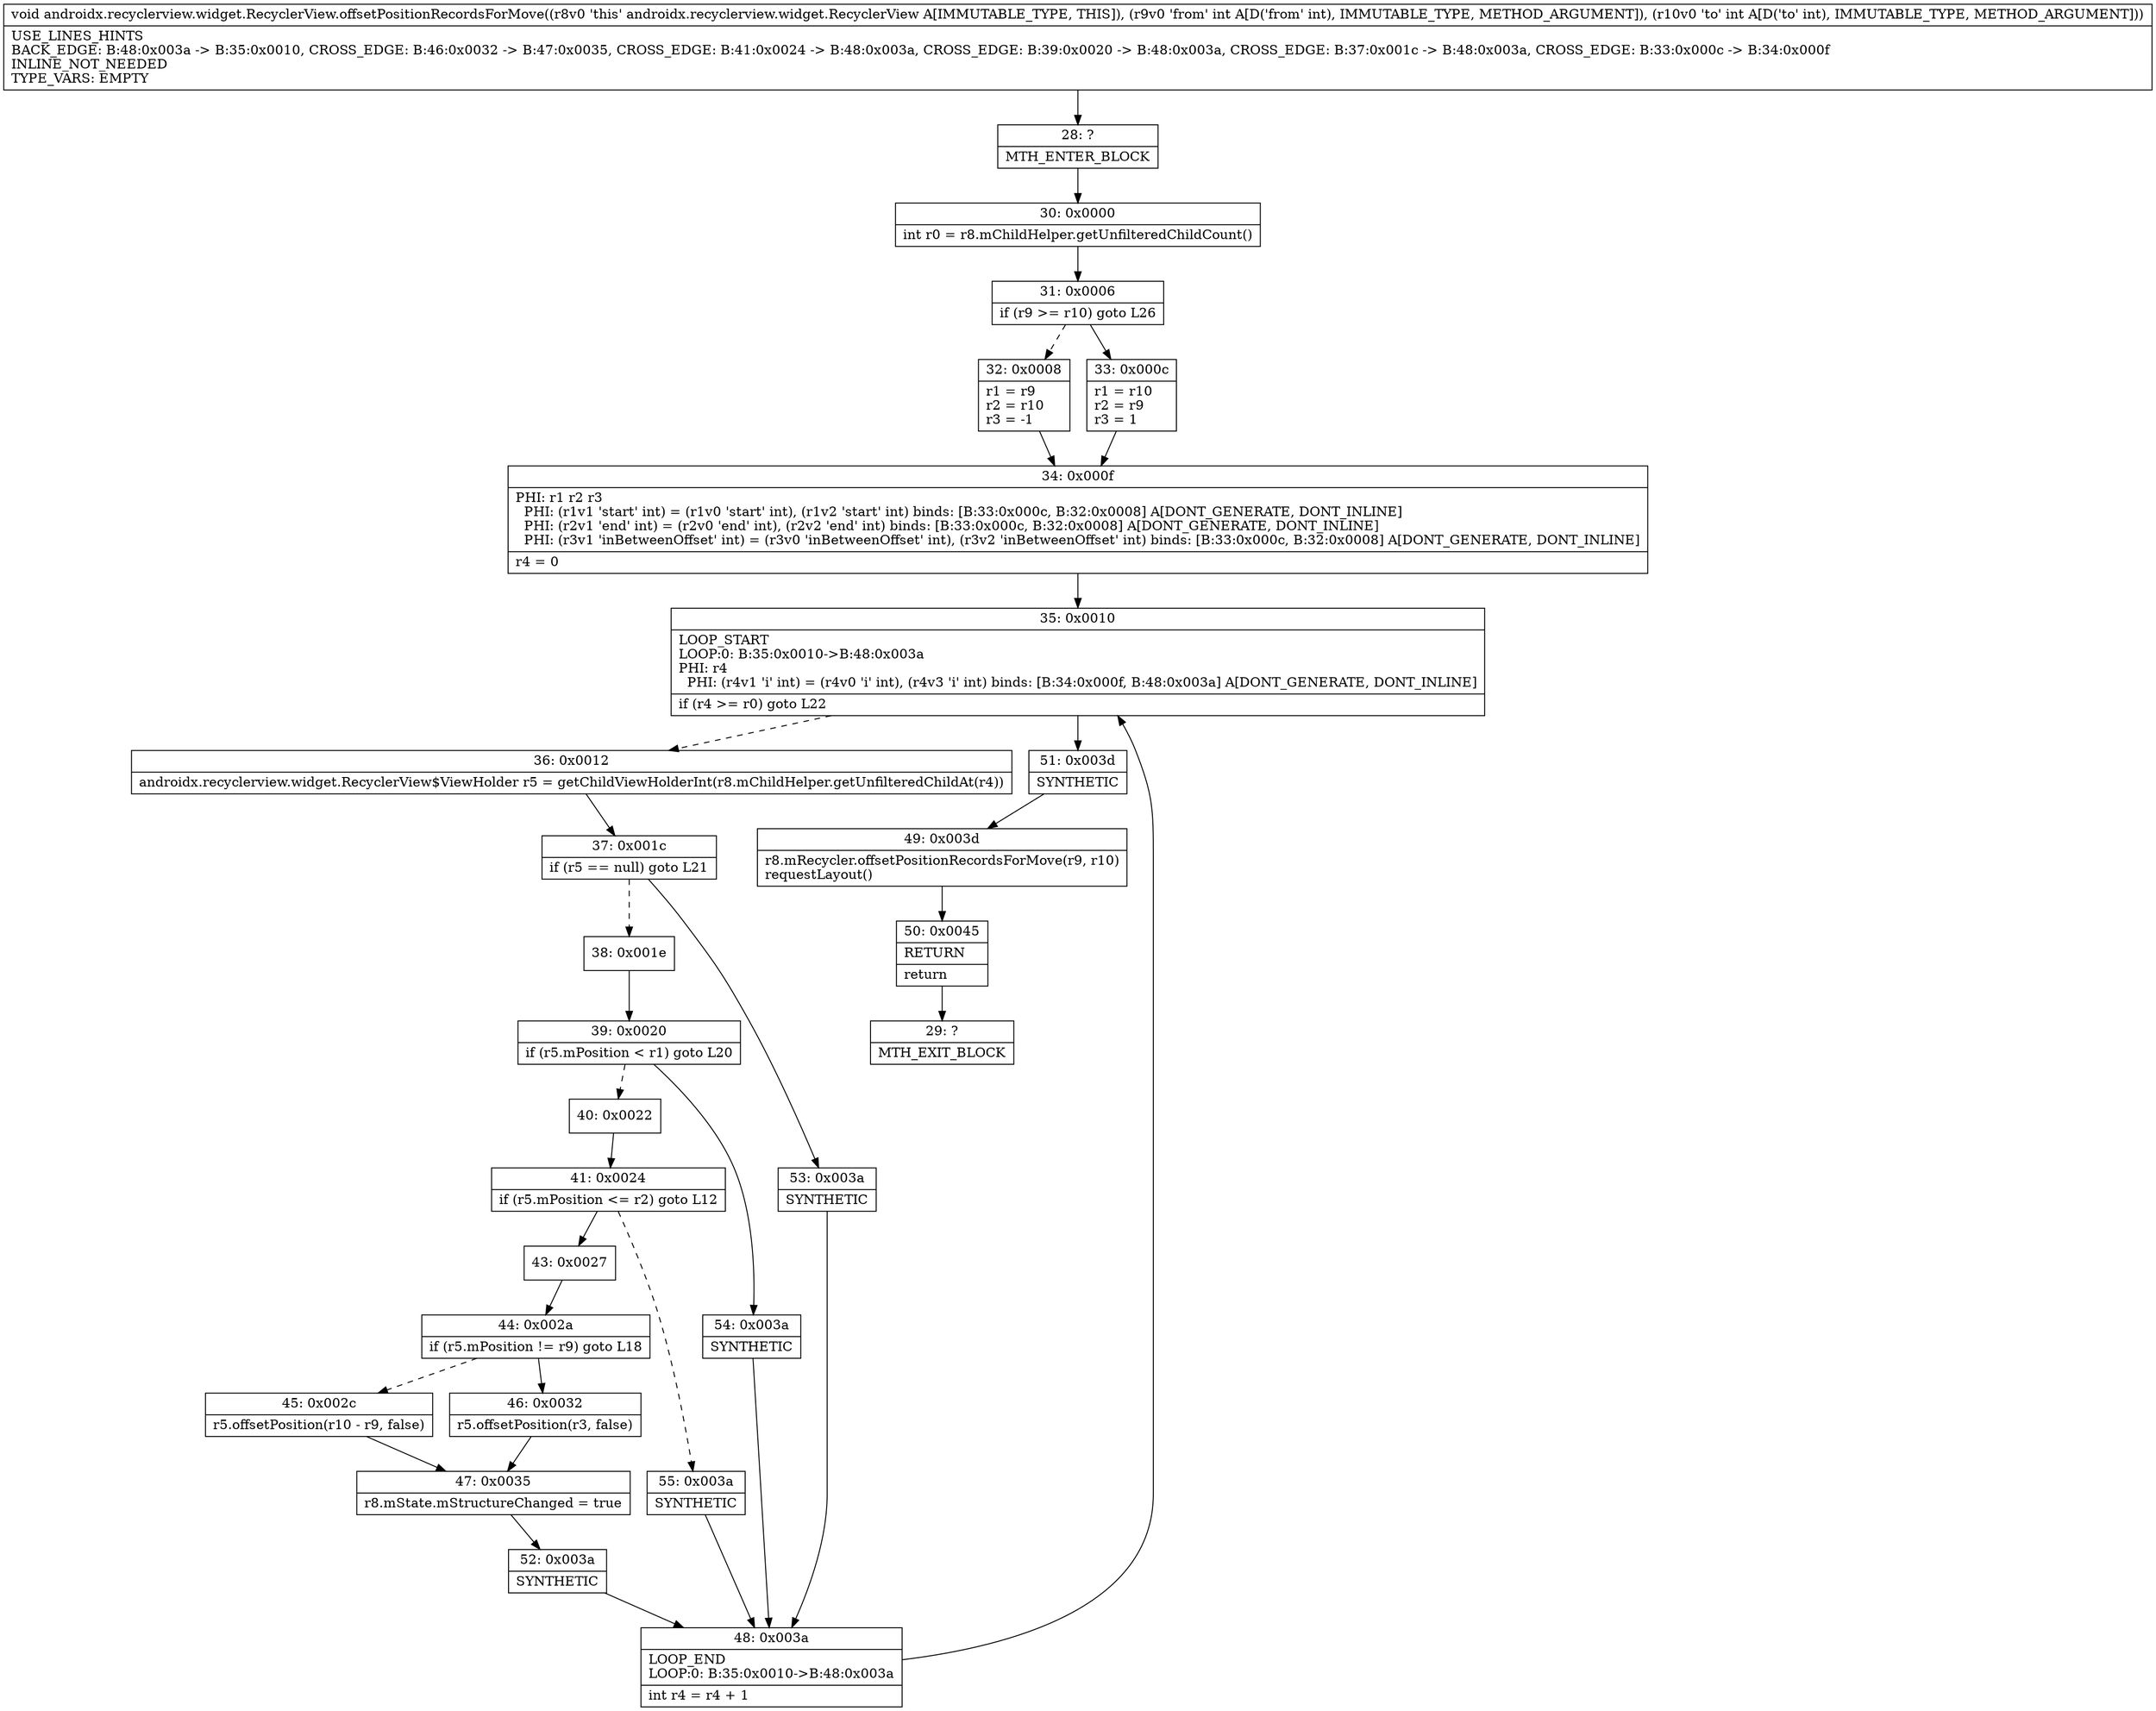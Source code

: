 digraph "CFG forandroidx.recyclerview.widget.RecyclerView.offsetPositionRecordsForMove(II)V" {
Node_28 [shape=record,label="{28\:\ ?|MTH_ENTER_BLOCK\l}"];
Node_30 [shape=record,label="{30\:\ 0x0000|int r0 = r8.mChildHelper.getUnfilteredChildCount()\l}"];
Node_31 [shape=record,label="{31\:\ 0x0006|if (r9 \>= r10) goto L26\l}"];
Node_32 [shape=record,label="{32\:\ 0x0008|r1 = r9\lr2 = r10\lr3 = \-1\l}"];
Node_34 [shape=record,label="{34\:\ 0x000f|PHI: r1 r2 r3 \l  PHI: (r1v1 'start' int) = (r1v0 'start' int), (r1v2 'start' int) binds: [B:33:0x000c, B:32:0x0008] A[DONT_GENERATE, DONT_INLINE]\l  PHI: (r2v1 'end' int) = (r2v0 'end' int), (r2v2 'end' int) binds: [B:33:0x000c, B:32:0x0008] A[DONT_GENERATE, DONT_INLINE]\l  PHI: (r3v1 'inBetweenOffset' int) = (r3v0 'inBetweenOffset' int), (r3v2 'inBetweenOffset' int) binds: [B:33:0x000c, B:32:0x0008] A[DONT_GENERATE, DONT_INLINE]\l|r4 = 0\l}"];
Node_35 [shape=record,label="{35\:\ 0x0010|LOOP_START\lLOOP:0: B:35:0x0010\-\>B:48:0x003a\lPHI: r4 \l  PHI: (r4v1 'i' int) = (r4v0 'i' int), (r4v3 'i' int) binds: [B:34:0x000f, B:48:0x003a] A[DONT_GENERATE, DONT_INLINE]\l|if (r4 \>= r0) goto L22\l}"];
Node_36 [shape=record,label="{36\:\ 0x0012|androidx.recyclerview.widget.RecyclerView$ViewHolder r5 = getChildViewHolderInt(r8.mChildHelper.getUnfilteredChildAt(r4))\l}"];
Node_37 [shape=record,label="{37\:\ 0x001c|if (r5 == null) goto L21\l}"];
Node_38 [shape=record,label="{38\:\ 0x001e}"];
Node_39 [shape=record,label="{39\:\ 0x0020|if (r5.mPosition \< r1) goto L20\l}"];
Node_40 [shape=record,label="{40\:\ 0x0022}"];
Node_41 [shape=record,label="{41\:\ 0x0024|if (r5.mPosition \<= r2) goto L12\l}"];
Node_43 [shape=record,label="{43\:\ 0x0027}"];
Node_44 [shape=record,label="{44\:\ 0x002a|if (r5.mPosition != r9) goto L18\l}"];
Node_45 [shape=record,label="{45\:\ 0x002c|r5.offsetPosition(r10 \- r9, false)\l}"];
Node_47 [shape=record,label="{47\:\ 0x0035|r8.mState.mStructureChanged = true\l}"];
Node_52 [shape=record,label="{52\:\ 0x003a|SYNTHETIC\l}"];
Node_48 [shape=record,label="{48\:\ 0x003a|LOOP_END\lLOOP:0: B:35:0x0010\-\>B:48:0x003a\l|int r4 = r4 + 1\l}"];
Node_46 [shape=record,label="{46\:\ 0x0032|r5.offsetPosition(r3, false)\l}"];
Node_55 [shape=record,label="{55\:\ 0x003a|SYNTHETIC\l}"];
Node_54 [shape=record,label="{54\:\ 0x003a|SYNTHETIC\l}"];
Node_53 [shape=record,label="{53\:\ 0x003a|SYNTHETIC\l}"];
Node_51 [shape=record,label="{51\:\ 0x003d|SYNTHETIC\l}"];
Node_49 [shape=record,label="{49\:\ 0x003d|r8.mRecycler.offsetPositionRecordsForMove(r9, r10)\lrequestLayout()\l}"];
Node_50 [shape=record,label="{50\:\ 0x0045|RETURN\l|return\l}"];
Node_29 [shape=record,label="{29\:\ ?|MTH_EXIT_BLOCK\l}"];
Node_33 [shape=record,label="{33\:\ 0x000c|r1 = r10\lr2 = r9\lr3 = 1\l}"];
MethodNode[shape=record,label="{void androidx.recyclerview.widget.RecyclerView.offsetPositionRecordsForMove((r8v0 'this' androidx.recyclerview.widget.RecyclerView A[IMMUTABLE_TYPE, THIS]), (r9v0 'from' int A[D('from' int), IMMUTABLE_TYPE, METHOD_ARGUMENT]), (r10v0 'to' int A[D('to' int), IMMUTABLE_TYPE, METHOD_ARGUMENT]))  | USE_LINES_HINTS\lBACK_EDGE: B:48:0x003a \-\> B:35:0x0010, CROSS_EDGE: B:46:0x0032 \-\> B:47:0x0035, CROSS_EDGE: B:41:0x0024 \-\> B:48:0x003a, CROSS_EDGE: B:39:0x0020 \-\> B:48:0x003a, CROSS_EDGE: B:37:0x001c \-\> B:48:0x003a, CROSS_EDGE: B:33:0x000c \-\> B:34:0x000f\lINLINE_NOT_NEEDED\lTYPE_VARS: EMPTY\l}"];
MethodNode -> Node_28;Node_28 -> Node_30;
Node_30 -> Node_31;
Node_31 -> Node_32[style=dashed];
Node_31 -> Node_33;
Node_32 -> Node_34;
Node_34 -> Node_35;
Node_35 -> Node_36[style=dashed];
Node_35 -> Node_51;
Node_36 -> Node_37;
Node_37 -> Node_38[style=dashed];
Node_37 -> Node_53;
Node_38 -> Node_39;
Node_39 -> Node_40[style=dashed];
Node_39 -> Node_54;
Node_40 -> Node_41;
Node_41 -> Node_43;
Node_41 -> Node_55[style=dashed];
Node_43 -> Node_44;
Node_44 -> Node_45[style=dashed];
Node_44 -> Node_46;
Node_45 -> Node_47;
Node_47 -> Node_52;
Node_52 -> Node_48;
Node_48 -> Node_35;
Node_46 -> Node_47;
Node_55 -> Node_48;
Node_54 -> Node_48;
Node_53 -> Node_48;
Node_51 -> Node_49;
Node_49 -> Node_50;
Node_50 -> Node_29;
Node_33 -> Node_34;
}

